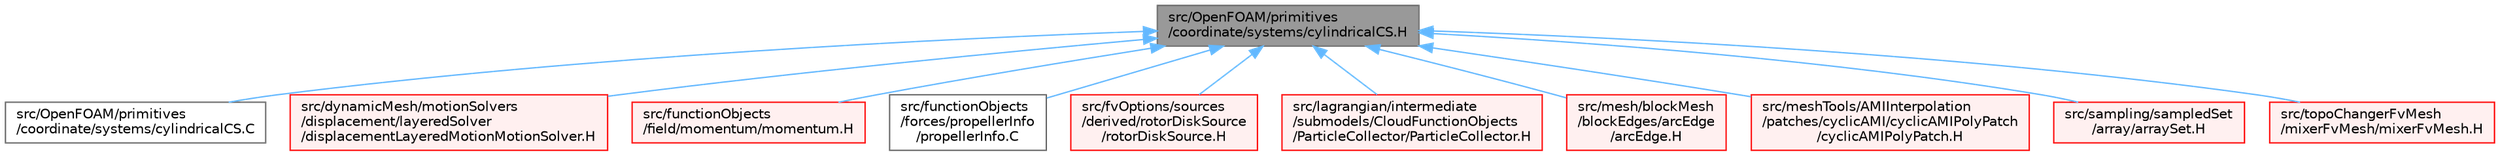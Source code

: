 digraph "src/OpenFOAM/primitives/coordinate/systems/cylindricalCS.H"
{
 // LATEX_PDF_SIZE
  bgcolor="transparent";
  edge [fontname=Helvetica,fontsize=10,labelfontname=Helvetica,labelfontsize=10];
  node [fontname=Helvetica,fontsize=10,shape=box,height=0.2,width=0.4];
  Node1 [id="Node000001",label="src/OpenFOAM/primitives\l/coordinate/systems/cylindricalCS.H",height=0.2,width=0.4,color="gray40", fillcolor="grey60", style="filled", fontcolor="black",tooltip=" "];
  Node1 -> Node2 [id="edge1_Node000001_Node000002",dir="back",color="steelblue1",style="solid",tooltip=" "];
  Node2 [id="Node000002",label="src/OpenFOAM/primitives\l/coordinate/systems/cylindricalCS.C",height=0.2,width=0.4,color="grey40", fillcolor="white", style="filled",URL="$cylindricalCS_8C.html",tooltip=" "];
  Node1 -> Node3 [id="edge2_Node000001_Node000003",dir="back",color="steelblue1",style="solid",tooltip=" "];
  Node3 [id="Node000003",label="src/dynamicMesh/motionSolvers\l/displacement/layeredSolver\l/displacementLayeredMotionMotionSolver.H",height=0.2,width=0.4,color="red", fillcolor="#FFF0F0", style="filled",URL="$displacementLayeredMotionMotionSolver_8H.html",tooltip=" "];
  Node1 -> Node5 [id="edge3_Node000001_Node000005",dir="back",color="steelblue1",style="solid",tooltip=" "];
  Node5 [id="Node000005",label="src/functionObjects\l/field/momentum/momentum.H",height=0.2,width=0.4,color="red", fillcolor="#FFF0F0", style="filled",URL="$momentum_8H.html",tooltip=" "];
  Node1 -> Node7 [id="edge4_Node000001_Node000007",dir="back",color="steelblue1",style="solid",tooltip=" "];
  Node7 [id="Node000007",label="src/functionObjects\l/forces/propellerInfo\l/propellerInfo.C",height=0.2,width=0.4,color="grey40", fillcolor="white", style="filled",URL="$propellerInfo_8C.html",tooltip=" "];
  Node1 -> Node8 [id="edge5_Node000001_Node000008",dir="back",color="steelblue1",style="solid",tooltip=" "];
  Node8 [id="Node000008",label="src/fvOptions/sources\l/derived/rotorDiskSource\l/rotorDiskSource.H",height=0.2,width=0.4,color="red", fillcolor="#FFF0F0", style="filled",URL="$rotorDiskSource_8H.html",tooltip=" "];
  Node1 -> Node19 [id="edge6_Node000001_Node000019",dir="back",color="steelblue1",style="solid",tooltip=" "];
  Node19 [id="Node000019",label="src/lagrangian/intermediate\l/submodels/CloudFunctionObjects\l/ParticleCollector/ParticleCollector.H",height=0.2,width=0.4,color="red", fillcolor="#FFF0F0", style="filled",URL="$ParticleCollector_8H.html",tooltip=" "];
  Node1 -> Node32 [id="edge7_Node000001_Node000032",dir="back",color="steelblue1",style="solid",tooltip=" "];
  Node32 [id="Node000032",label="src/mesh/blockMesh\l/blockEdges/arcEdge\l/arcEdge.H",height=0.2,width=0.4,color="red", fillcolor="#FFF0F0", style="filled",URL="$arcEdge_8H.html",tooltip=" "];
  Node1 -> Node34 [id="edge8_Node000001_Node000034",dir="back",color="steelblue1",style="solid",tooltip=" "];
  Node34 [id="Node000034",label="src/meshTools/AMIInterpolation\l/patches/cyclicAMI/cyclicAMIPolyPatch\l/cyclicAMIPolyPatch.H",height=0.2,width=0.4,color="red", fillcolor="#FFF0F0", style="filled",URL="$cyclicAMIPolyPatch_8H.html",tooltip=" "];
  Node1 -> Node107 [id="edge9_Node000001_Node000107",dir="back",color="steelblue1",style="solid",tooltip=" "];
  Node107 [id="Node000107",label="src/sampling/sampledSet\l/array/arraySet.H",height=0.2,width=0.4,color="red", fillcolor="#FFF0F0", style="filled",URL="$arraySet_8H.html",tooltip=" "];
  Node1 -> Node109 [id="edge10_Node000001_Node000109",dir="back",color="steelblue1",style="solid",tooltip=" "];
  Node109 [id="Node000109",label="src/topoChangerFvMesh\l/mixerFvMesh/mixerFvMesh.H",height=0.2,width=0.4,color="red", fillcolor="#FFF0F0", style="filled",URL="$mixerFvMesh_8H.html",tooltip=" "];
}
